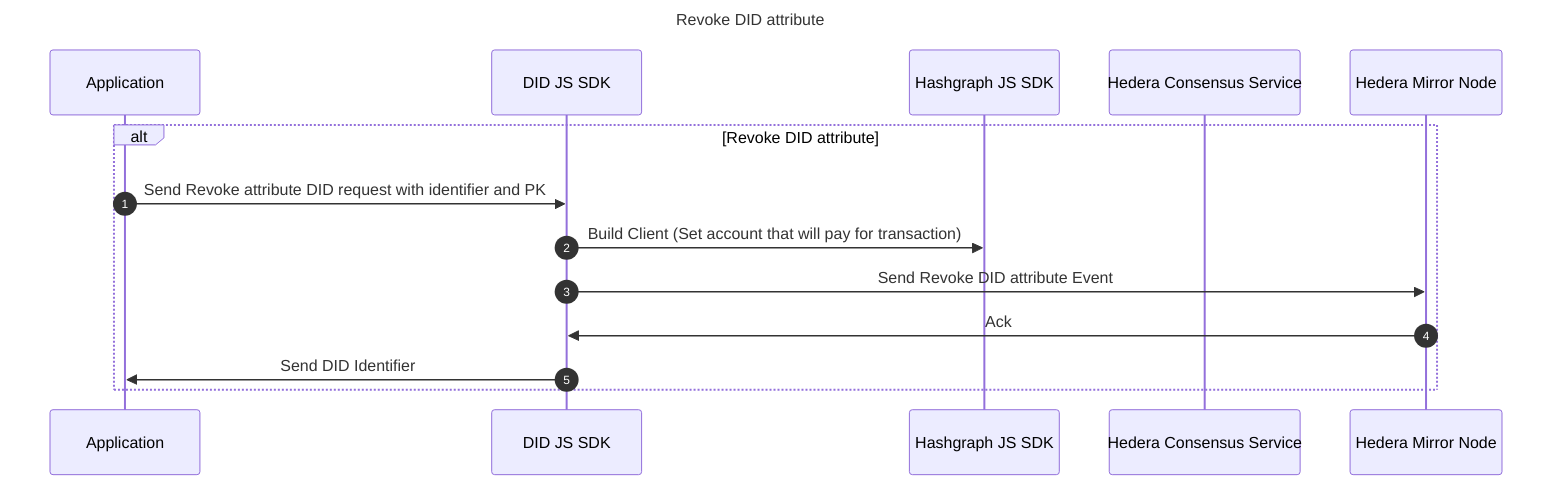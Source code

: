 sequenceDiagram
Title: Revoke DID attribute
  autonumber
  participant App as Application
  participant SDK as DID JS SDK
  participant HSDK as Hashgraph JS SDK
  participant HCS as Hedera Consensus Service
  participant HMN as Hedera Mirror Node


alt Revoke DID attribute

App ->> SDK: Send Revoke attribute DID request with identifier and PK
SDK ->> HSDK: Build Client (Set account that will pay for transaction)
SDK ->> HMN: Send Revoke DID attribute Event
HMN ->> SDK: Ack
SDK ->> App: Send DID Identifier
end